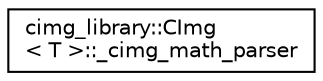 digraph G
{
  edge [fontname="Helvetica",fontsize="10",labelfontname="Helvetica",labelfontsize="10"];
  node [fontname="Helvetica",fontsize="10",shape=record];
  rankdir="LR";
  Node1 [label="cimg_library::CImg\l\< T \>::_cimg_math_parser",height=0.2,width=0.4,color="black", fillcolor="white", style="filled",URL="$structcimg__library_1_1_c_img_1_1__cimg__math__parser.html"];
}
